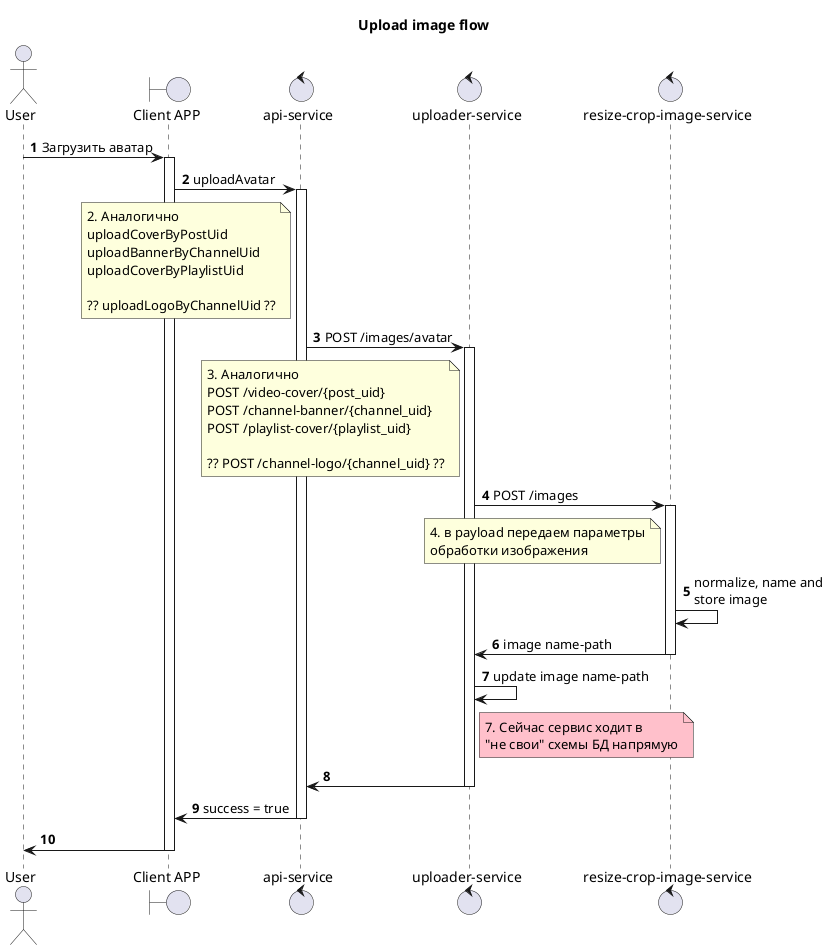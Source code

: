 @startuml
'https://plantuml.com/sequence-diagram
title "Upload image flow"

actor User as U
boundary "Client APP" as GUI
control "api-service" as AS
control "uploader-service" as US
control "resize-crop-image-service" as IS


autonumber

U -> GUI: Загрузить аватар
activate GUI
GUI -> AS: uploadAvatar
activate AS
note left AS
%autonumber%. Аналогично
uploadCoverByPostUid
uploadBannerByChannelUid
uploadCoverByPlaylistUid

?? uploadLogoByChannelUid ??
end note

AS -> US: POST /images/avatar
activate US
note left US
%autonumber%. Аналогично
POST /video-cover/{post_uid}
POST /channel-banner/{channel_uid}
POST /playlist-cover/{playlist_uid}

?? POST /channel-logo/{channel_uid} ??
end note

US -> IS: POST /images
activate IS
note left IS
%autonumber%. в payload передаем параметры
обработки изображения
end note
IS -> IS: normalize, name and \nstore image
IS -> US: image name-path
deactivate IS

US -> US: update image name-path
note right US #Pink
%autonumber%. Сейчас сервис ходит в
"не свои" схемы БД напрямую
end note

US -> AS:
deactivate US
AS -> GUI: success = true
deactivate AS

GUI -> U:
deactivate GUI

@enduml